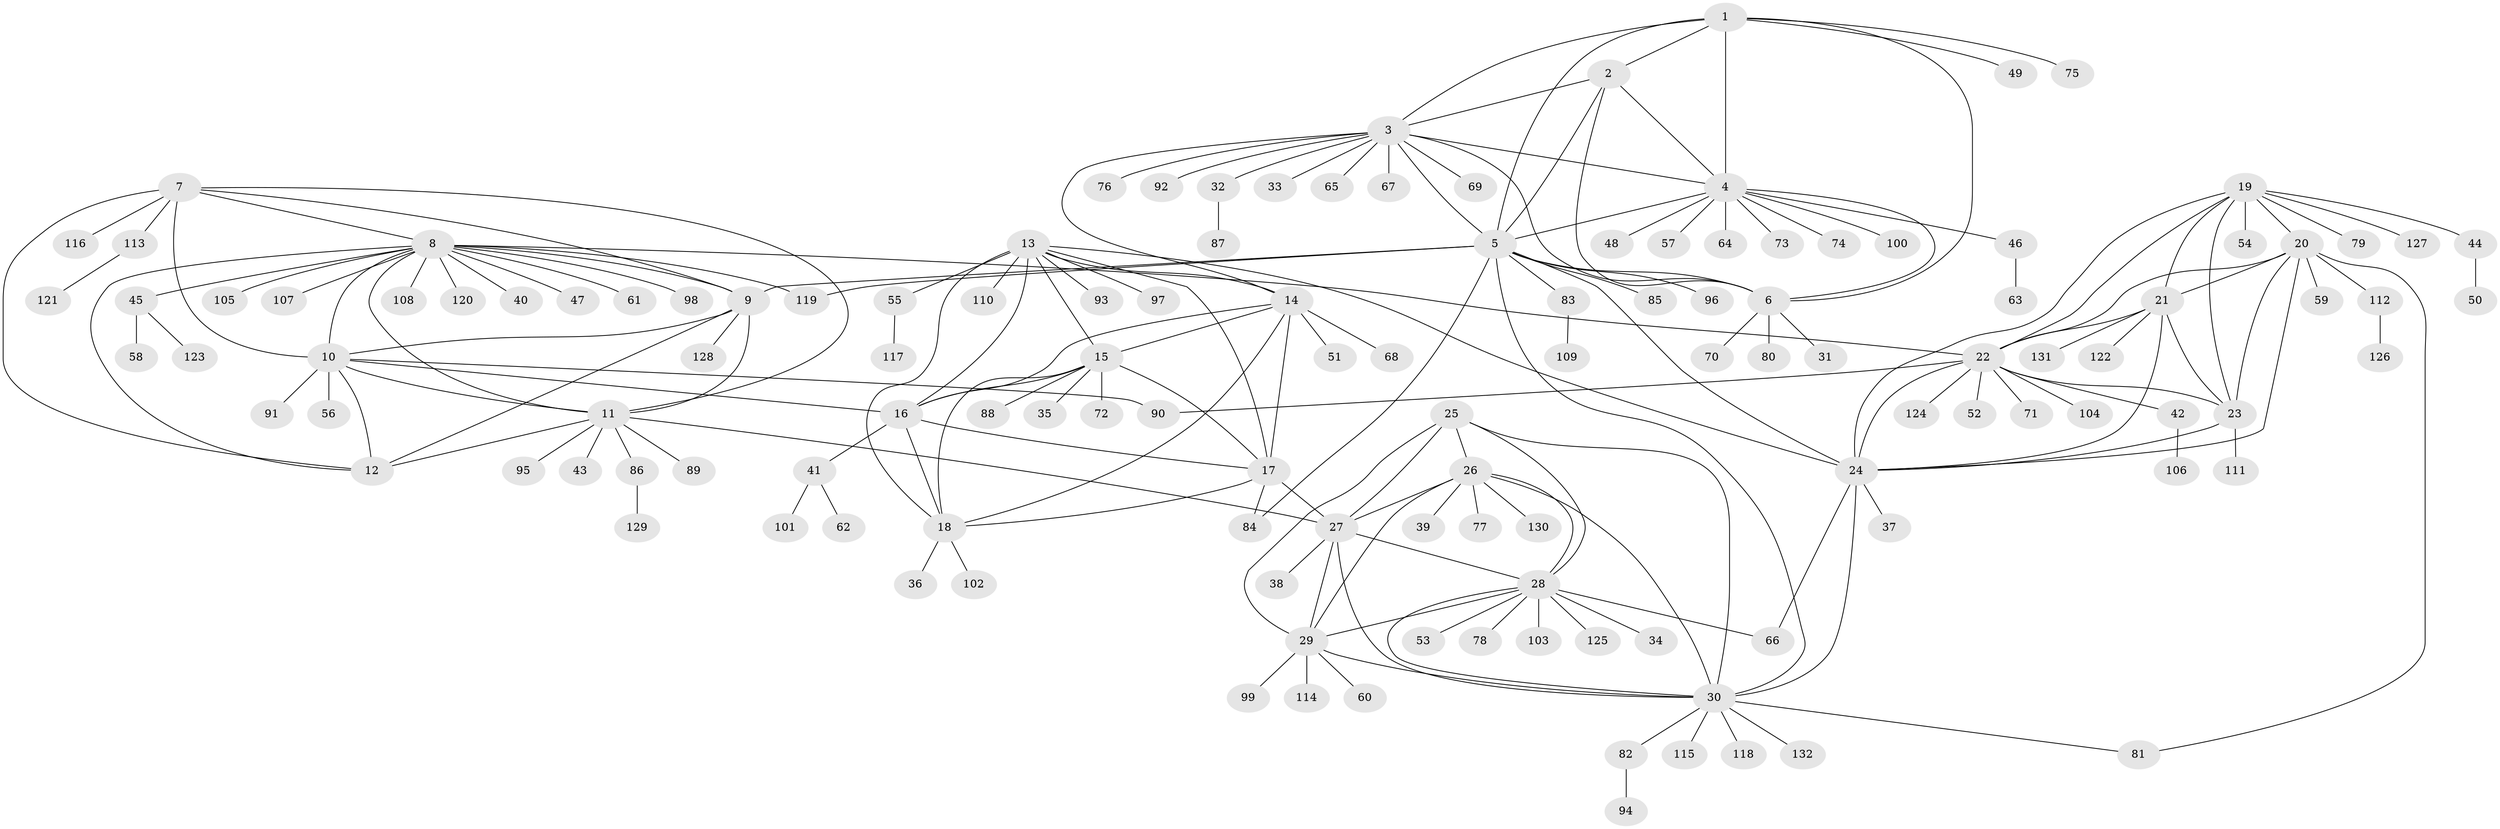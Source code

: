 // Generated by graph-tools (version 1.1) at 2025/37/03/09/25 02:37:10]
// undirected, 132 vertices, 192 edges
graph export_dot {
graph [start="1"]
  node [color=gray90,style=filled];
  1;
  2;
  3;
  4;
  5;
  6;
  7;
  8;
  9;
  10;
  11;
  12;
  13;
  14;
  15;
  16;
  17;
  18;
  19;
  20;
  21;
  22;
  23;
  24;
  25;
  26;
  27;
  28;
  29;
  30;
  31;
  32;
  33;
  34;
  35;
  36;
  37;
  38;
  39;
  40;
  41;
  42;
  43;
  44;
  45;
  46;
  47;
  48;
  49;
  50;
  51;
  52;
  53;
  54;
  55;
  56;
  57;
  58;
  59;
  60;
  61;
  62;
  63;
  64;
  65;
  66;
  67;
  68;
  69;
  70;
  71;
  72;
  73;
  74;
  75;
  76;
  77;
  78;
  79;
  80;
  81;
  82;
  83;
  84;
  85;
  86;
  87;
  88;
  89;
  90;
  91;
  92;
  93;
  94;
  95;
  96;
  97;
  98;
  99;
  100;
  101;
  102;
  103;
  104;
  105;
  106;
  107;
  108;
  109;
  110;
  111;
  112;
  113;
  114;
  115;
  116;
  117;
  118;
  119;
  120;
  121;
  122;
  123;
  124;
  125;
  126;
  127;
  128;
  129;
  130;
  131;
  132;
  1 -- 2;
  1 -- 3;
  1 -- 4;
  1 -- 5;
  1 -- 6;
  1 -- 49;
  1 -- 75;
  2 -- 3;
  2 -- 4;
  2 -- 5;
  2 -- 6;
  3 -- 4;
  3 -- 5;
  3 -- 6;
  3 -- 14;
  3 -- 32;
  3 -- 33;
  3 -- 65;
  3 -- 67;
  3 -- 69;
  3 -- 76;
  3 -- 92;
  4 -- 5;
  4 -- 6;
  4 -- 46;
  4 -- 48;
  4 -- 57;
  4 -- 64;
  4 -- 73;
  4 -- 74;
  4 -- 100;
  5 -- 6;
  5 -- 9;
  5 -- 24;
  5 -- 30;
  5 -- 83;
  5 -- 84;
  5 -- 85;
  5 -- 96;
  5 -- 119;
  6 -- 31;
  6 -- 70;
  6 -- 80;
  7 -- 8;
  7 -- 9;
  7 -- 10;
  7 -- 11;
  7 -- 12;
  7 -- 113;
  7 -- 116;
  8 -- 9;
  8 -- 10;
  8 -- 11;
  8 -- 12;
  8 -- 22;
  8 -- 40;
  8 -- 45;
  8 -- 47;
  8 -- 61;
  8 -- 98;
  8 -- 105;
  8 -- 107;
  8 -- 108;
  8 -- 119;
  8 -- 120;
  9 -- 10;
  9 -- 11;
  9 -- 12;
  9 -- 128;
  10 -- 11;
  10 -- 12;
  10 -- 16;
  10 -- 56;
  10 -- 90;
  10 -- 91;
  11 -- 12;
  11 -- 27;
  11 -- 43;
  11 -- 86;
  11 -- 89;
  11 -- 95;
  13 -- 14;
  13 -- 15;
  13 -- 16;
  13 -- 17;
  13 -- 18;
  13 -- 24;
  13 -- 55;
  13 -- 93;
  13 -- 97;
  13 -- 110;
  14 -- 15;
  14 -- 16;
  14 -- 17;
  14 -- 18;
  14 -- 51;
  14 -- 68;
  15 -- 16;
  15 -- 17;
  15 -- 18;
  15 -- 35;
  15 -- 72;
  15 -- 88;
  16 -- 17;
  16 -- 18;
  16 -- 41;
  17 -- 18;
  17 -- 27;
  17 -- 84;
  18 -- 36;
  18 -- 102;
  19 -- 20;
  19 -- 21;
  19 -- 22;
  19 -- 23;
  19 -- 24;
  19 -- 44;
  19 -- 54;
  19 -- 79;
  19 -- 127;
  20 -- 21;
  20 -- 22;
  20 -- 23;
  20 -- 24;
  20 -- 59;
  20 -- 81;
  20 -- 112;
  21 -- 22;
  21 -- 23;
  21 -- 24;
  21 -- 122;
  21 -- 131;
  22 -- 23;
  22 -- 24;
  22 -- 42;
  22 -- 52;
  22 -- 71;
  22 -- 90;
  22 -- 104;
  22 -- 124;
  23 -- 24;
  23 -- 111;
  24 -- 30;
  24 -- 37;
  24 -- 66;
  25 -- 26;
  25 -- 27;
  25 -- 28;
  25 -- 29;
  25 -- 30;
  26 -- 27;
  26 -- 28;
  26 -- 29;
  26 -- 30;
  26 -- 39;
  26 -- 77;
  26 -- 130;
  27 -- 28;
  27 -- 29;
  27 -- 30;
  27 -- 38;
  28 -- 29;
  28 -- 30;
  28 -- 34;
  28 -- 53;
  28 -- 66;
  28 -- 78;
  28 -- 103;
  28 -- 125;
  29 -- 30;
  29 -- 60;
  29 -- 99;
  29 -- 114;
  30 -- 81;
  30 -- 82;
  30 -- 115;
  30 -- 118;
  30 -- 132;
  32 -- 87;
  41 -- 62;
  41 -- 101;
  42 -- 106;
  44 -- 50;
  45 -- 58;
  45 -- 123;
  46 -- 63;
  55 -- 117;
  82 -- 94;
  83 -- 109;
  86 -- 129;
  112 -- 126;
  113 -- 121;
}
